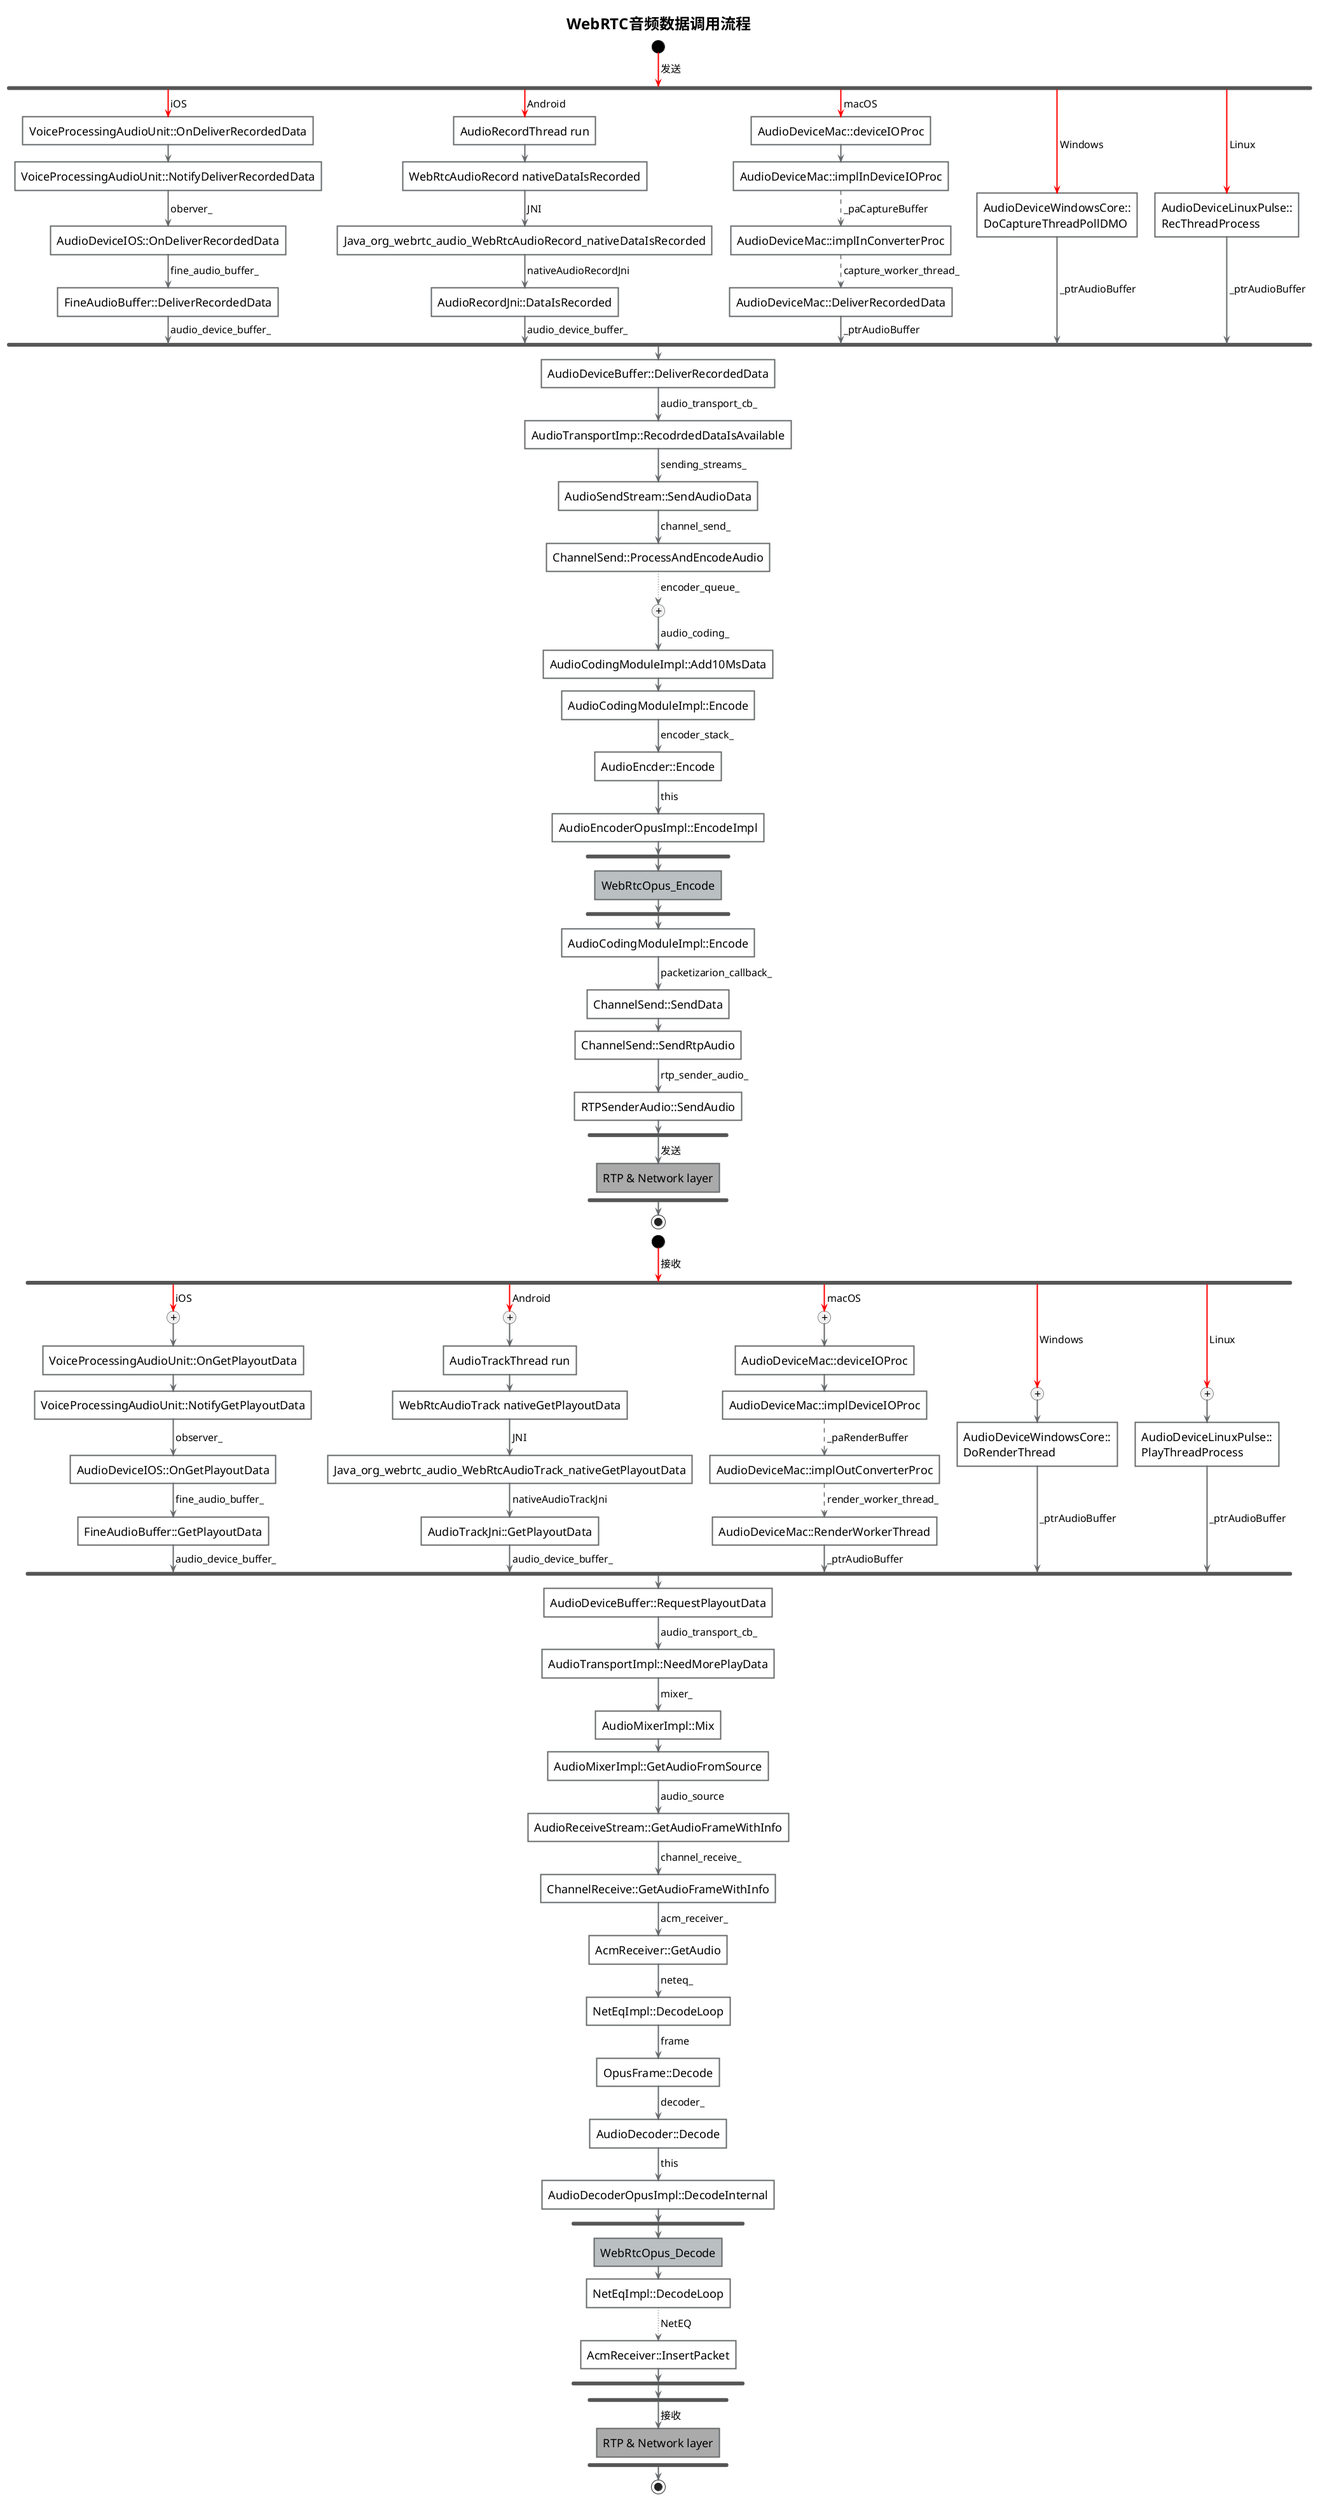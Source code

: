 @startuml

' https://plantuml-documentation.readthedocs.io/en/latest/formatting/all-skin-params.html

' skinparam monochrome true
' skinparam backgroundColor transparent
' skinparam handwritten true
'/'
skinparam DefaultFontName Consolas
' skinparam DefaultTextAlignment center
skinparam DefaultFontSize 16
skinparam shadowing false

skinparam Activity {
    StartColor black
    EndColor red
    ArrowColor #66696b
    BorderColor #66696b

    BackgroundColor #FFFFFF
    BorderThickness 2
    FontName Consolas
    FontSize 18
    ' FontStyle bold
}

skinparam Note {
    BorderColor #66696b
    BackgroundColor #FFFFFF
    FontName Consolas
    FontSize 16
    FontColor #555555
    ' BorderThickness 4
}

skinparam Partition {
    BorderColor #bac0c1
    FontColor #555555
}

skinparam title {
   FontSize 24
   BorderRoundCorner 10
   BorderThickness 1
   ' BorderColor red
   ' BackgroundColor Aqua-CadetBlue
}
'/

title WebRTC音频数据调用流程

start
-[#red]->发送;
fork
' start iOS
-[#red]->iOS;
:VoiceProcessingAudioUnit::OnDeliverRecordedData]
:VoiceProcessingAudioUnit::NotifyDeliverRecordedData]
->oberver_;
:AudioDeviceIOS::OnDeliverRecordedData]
->fine_audio_buffer_;
:FineAudioBuffer::DeliverRecordedData]
->audio_device_buffer_;
' stop iOS
fork again
' start Android
-[#red]->Android;
:AudioRecordThread run]
:WebRtcAudioRecord nativeDataIsRecorded]
->JNI;
:Java_org_webrtc_audio_WebRtcAudioRecord_nativeDataIsRecorded]
->nativeAudioRecordJni;
:AudioRecordJni::DataIsRecorded]
->audio_device_buffer_;
' stop Android
fork again
' start macOS
-[#red]->macOS;
:AudioDeviceMac::deviceIOProc]
:AudioDeviceMac::implInDeviceIOProc]
-[dashed]->_paCaptureBuffer;
:AudioDeviceMac::implInConverterProc]
-[dashed]->capture_worker_thread_;
:AudioDeviceMac::DeliverRecordedData]
->_ptrAudioBuffer;
' stop macOS
fork again
' start Windows
-[#red]->Windows;
:AudioDeviceWindowsCore::
DoCaptureThreadPollDMO]
->_ptrAudioBuffer;
' stop Windows
fork again
' start Linux
-[#red]->Linux;
:AudioDeviceLinuxPulse::
RecThreadProcess]
->_ptrAudioBuffer;
' stop Linux
end fork


:AudioDeviceBuffer::DeliverRecordedData]
->audio_transport_cb_;
:AudioTransportImp::RecodrdedDataIsAvailable]
->sending_streams_;
:AudioSendStream::SendAudioData]
->channel_send_;
:ChannelSend::ProcessAndEncodeAudio]
-[dotted]->encoder_queue_;
(+)
->audio_coding_;
:AudioCodingModuleImpl::Add10MsData]
:AudioCodingModuleImpl::Encode]
->encoder_stack_;
:AudioEncder::Encode]
->this;
:AudioEncoderOpusImpl::EncodeImpl]
fork
#bac0c1:WebRtcOpus_Encode]
end fork
:AudioCodingModuleImpl::Encode]
->packetizarion_callback_;
:ChannelSend::SendData]
:ChannelSend::SendRtpAudio]
->rtp_sender_audio_;
:RTPSenderAudio::SendAudio]
fork
->发送;
#AAAAAA:RTP & Network layer]
detach
end fork

stop



start
-[#red]->接收;
fork
' start iOS
-[#red]->iOS;
(+)
:VoiceProcessingAudioUnit::OnGetPlayoutData]
:VoiceProcessingAudioUnit::NotifyGetPlayoutData]
->observer_;
:AudioDeviceIOS::OnGetPlayoutData]
->fine_audio_buffer_;
:FineAudioBuffer::GetPlayoutData]
->audio_device_buffer_;
' stop iOS
fork again
' start Android
-[#red]->Android;
(+)
:AudioTrackThread run]
:WebRtcAudioTrack nativeGetPlayoutData]
->JNI;
:Java_org_webrtc_audio_WebRtcAudioTrack_nativeGetPlayoutData]
->nativeAudioTrackJni;
:AudioTrackJni::GetPlayoutData]
->audio_device_buffer_;
' stop Android
fork again
' start macOS
-[#red]->macOS;
(+)
:AudioDeviceMac::deviceIOProc]
:AudioDeviceMac::implDeviceIOProc]
-[dashed]->_paRenderBuffer;
:AudioDeviceMac::implOutConverterProc]
-[dashed]->render_worker_thread_;
:AudioDeviceMac::RenderWorkerThread]
->_ptrAudioBuffer;
' stop macOS
fork again
' start Windows
-[#red]->Windows;
(+)
:AudioDeviceWindowsCore::
DoRenderThread]
->_ptrAudioBuffer;
' stop Windows
fork again
' start Linux
-[#red]->Linux;
(+)
:AudioDeviceLinuxPulse::
PlayThreadProcess]
->_ptrAudioBuffer;
' stop Linux
end fork

:AudioDeviceBuffer::RequestPlayoutData]
->audio_transport_cb_;
:AudioTransportImpl::NeedMorePlayData]
->mixer_;
:AudioMixerImpl::Mix]
:AudioMixerImpl::GetAudioFromSource]
->audio_source;
:AudioReceiveStream::GetAudioFrameWithInfo]
->channel_receive_;
:ChannelReceive::GetAudioFrameWithInfo]
->acm_receiver_;
:AcmReceiver::GetAudio]
->neteq_;
:NetEqImpl::DecodeLoop]
->frame;
:OpusFrame::Decode]
->decoder_;
:AudioDecoder::Decode]
->this;
:AudioDecoderOpusImpl::DecodeInternal]

fork
#bac0c1:WebRtcOpus_Decode]
:NetEqImpl::DecodeLoop]
-[dotted]->NetEQ;
:AcmReceiver::InsertPacket]
end fork
fork
->接收;
#AAAAAA:RTP & Network layer]
detach
end fork

stop

@enduml